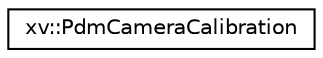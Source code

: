 digraph "Graphical Class Hierarchy"
{
 // LATEX_PDF_SIZE
  edge [fontname="Helvetica",fontsize="10",labelfontname="Helvetica",labelfontsize="10"];
  node [fontname="Helvetica",fontsize="10",shape=record];
  rankdir="LR";
  Node0 [label="xv::PdmCameraCalibration",height=0.2,width=0.4,color="black", fillcolor="white", style="filled",URL="$structxv_1_1PdmCameraCalibration.html",tooltip="Calibration parameters of a camera using Polynomial Distortion Model for camera intrinsics."];
}
